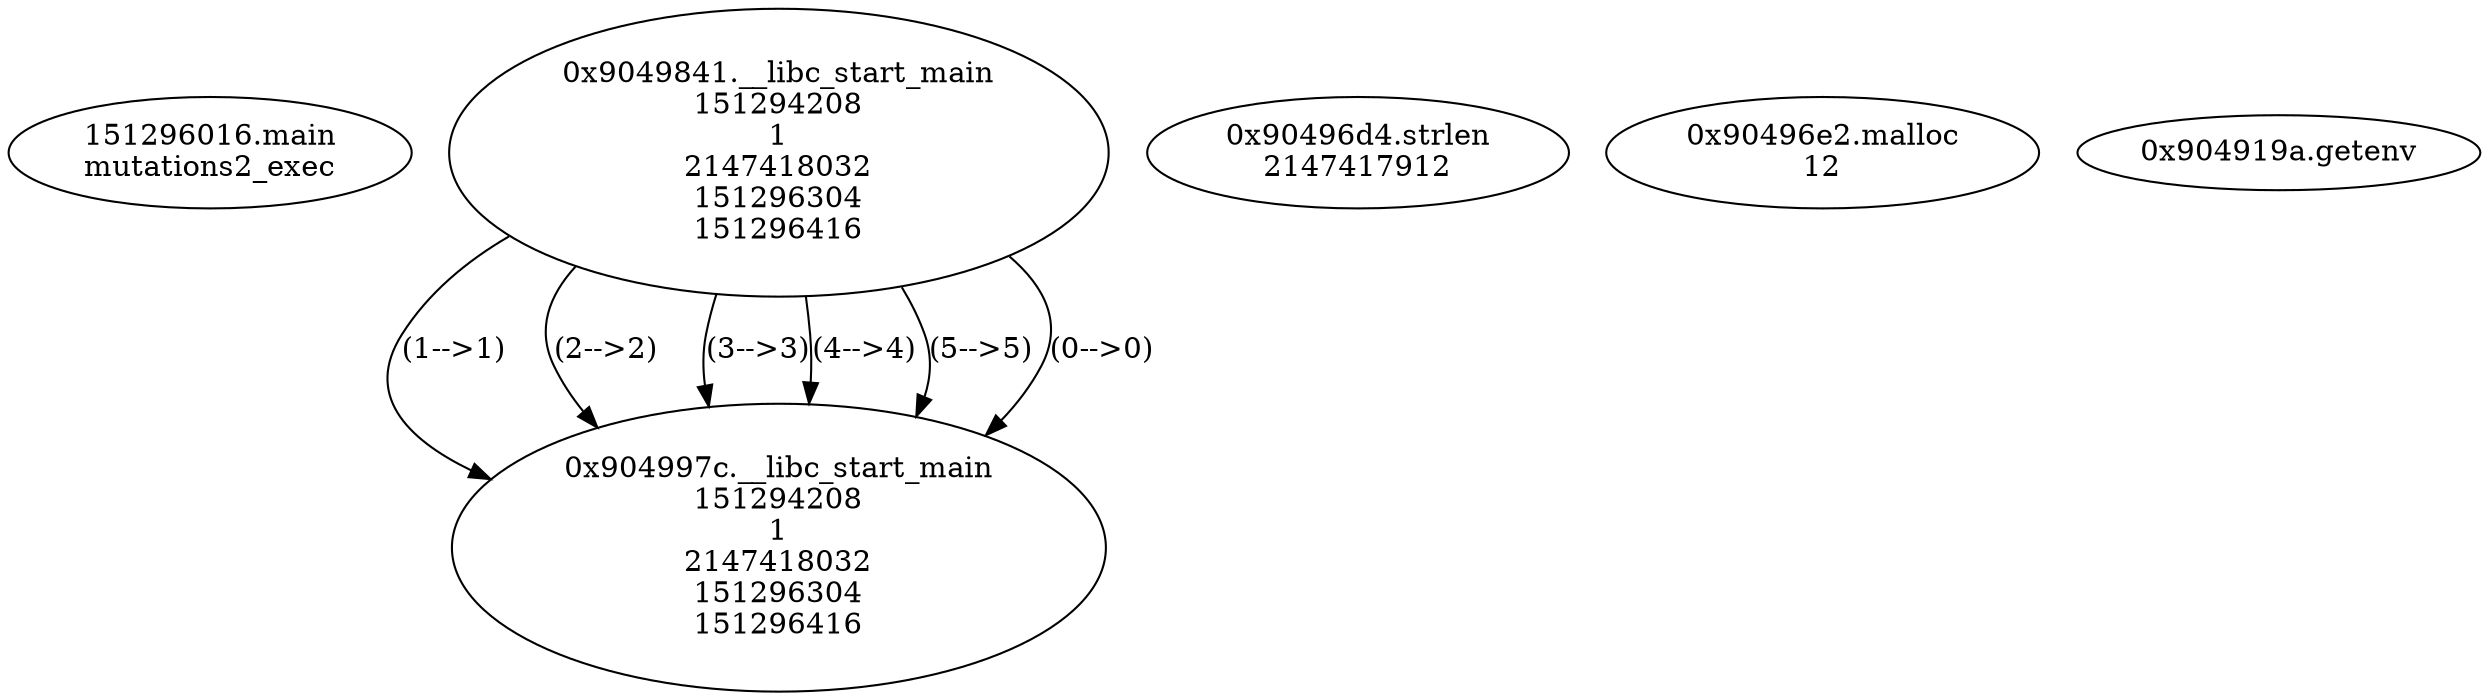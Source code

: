// Global SCDG with merge call
digraph {
	0 [label="151296016.main
mutations2_exec"]
	1 [label="0x9049841.__libc_start_main
151294208
1
2147418032
151296304
151296416"]
	2 [label="0x904997c.__libc_start_main
151294208
1
2147418032
151296304
151296416"]
	1 -> 2 [label="(1-->1)"]
	1 -> 2 [label="(2-->2)"]
	1 -> 2 [label="(3-->3)"]
	1 -> 2 [label="(4-->4)"]
	1 -> 2 [label="(5-->5)"]
	1 -> 2 [label="(0-->0)"]
	3 [label="0x90496d4.strlen
2147417912"]
	4 [label="0x90496e2.malloc
12"]
	5 [label="0x904919a.getenv
"]
}
